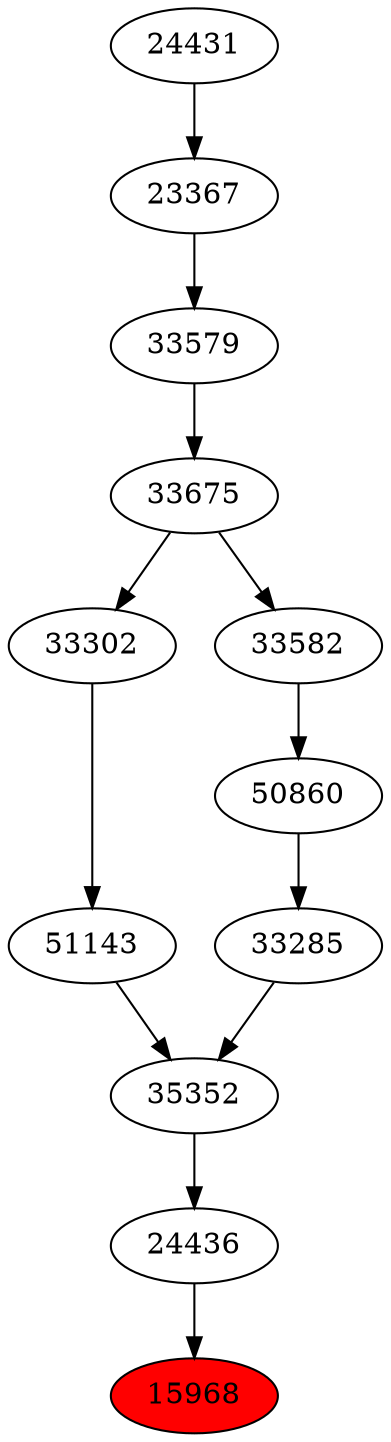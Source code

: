 strict digraph{ 
15968 [label="15968" fillcolor=red style=filled]
24436 -> 15968
24436 [label="24436"]
35352 -> 24436
35352 [label="35352"]
33285 -> 35352
51143 -> 35352
33285 [label="33285"]
50860 -> 33285
51143 [label="51143"]
33302 -> 51143
50860 [label="50860"]
33582 -> 50860
33302 [label="33302"]
33675 -> 33302
33582 [label="33582"]
33675 -> 33582
33675 [label="33675"]
33579 -> 33675
33579 [label="33579"]
23367 -> 33579
23367 [label="23367"]
24431 -> 23367
24431 [label="24431"]
}